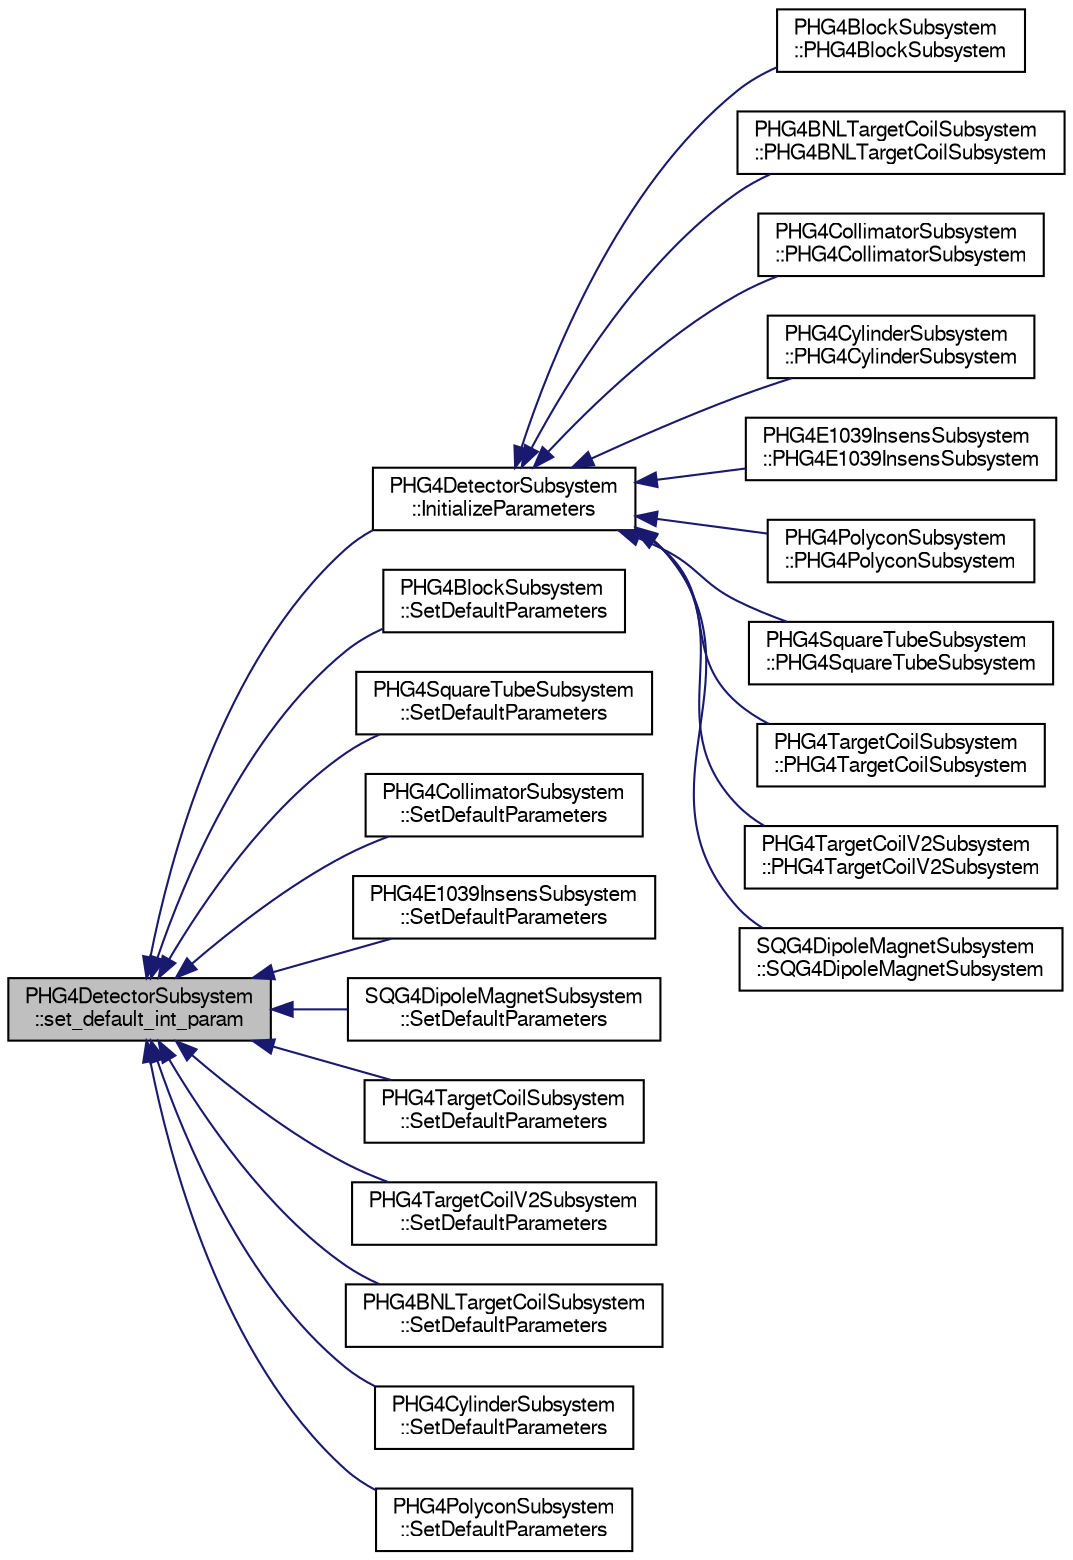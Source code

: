 digraph "PHG4DetectorSubsystem::set_default_int_param"
{
  bgcolor="transparent";
  edge [fontname="FreeSans",fontsize="10",labelfontname="FreeSans",labelfontsize="10"];
  node [fontname="FreeSans",fontsize="10",shape=record];
  rankdir="LR";
  Node1 [label="PHG4DetectorSubsystem\l::set_default_int_param",height=0.2,width=0.4,color="black", fillcolor="grey75", style="filled" fontcolor="black"];
  Node1 -> Node2 [dir="back",color="midnightblue",fontsize="10",style="solid",fontname="FreeSans"];
  Node2 [label="PHG4DetectorSubsystem\l::InitializeParameters",height=0.2,width=0.4,color="black",URL="$d5/d29/classPHG4DetectorSubsystem.html#add5cbb7bd43524ba72079425ca230200"];
  Node2 -> Node3 [dir="back",color="midnightblue",fontsize="10",style="solid",fontname="FreeSans"];
  Node3 [label="PHG4BlockSubsystem\l::PHG4BlockSubsystem",height=0.2,width=0.4,color="black",URL="$df/d14/classPHG4BlockSubsystem.html#a5232038071ac68ee3c35eeb9da0dc358",tooltip="constructor "];
  Node2 -> Node4 [dir="back",color="midnightblue",fontsize="10",style="solid",fontname="FreeSans"];
  Node4 [label="PHG4BNLTargetCoilSubsystem\l::PHG4BNLTargetCoilSubsystem",height=0.2,width=0.4,color="black",URL="$d9/df7/classPHG4BNLTargetCoilSubsystem.html#a37c910f4b9c9173531b8604e4770d40c",tooltip="constructor "];
  Node2 -> Node5 [dir="back",color="midnightblue",fontsize="10",style="solid",fontname="FreeSans"];
  Node5 [label="PHG4CollimatorSubsystem\l::PHG4CollimatorSubsystem",height=0.2,width=0.4,color="black",URL="$de/d78/classPHG4CollimatorSubsystem.html#a700d2d96d1b13b4ec6edb170dcfa5e4a",tooltip="constructor "];
  Node2 -> Node6 [dir="back",color="midnightblue",fontsize="10",style="solid",fontname="FreeSans"];
  Node6 [label="PHG4CylinderSubsystem\l::PHG4CylinderSubsystem",height=0.2,width=0.4,color="black",URL="$db/dc5/classPHG4CylinderSubsystem.html#a23a72128ae220d7f889d4767d8987d86",tooltip="constructor "];
  Node2 -> Node7 [dir="back",color="midnightblue",fontsize="10",style="solid",fontname="FreeSans"];
  Node7 [label="PHG4E1039InsensSubsystem\l::PHG4E1039InsensSubsystem",height=0.2,width=0.4,color="black",URL="$d9/d43/classPHG4E1039InsensSubsystem.html#a670f7e3cc34935b4e0ad0c46db559184",tooltip="constructor "];
  Node2 -> Node8 [dir="back",color="midnightblue",fontsize="10",style="solid",fontname="FreeSans"];
  Node8 [label="PHG4PolyconSubsystem\l::PHG4PolyconSubsystem",height=0.2,width=0.4,color="black",URL="$d6/d12/classPHG4PolyconSubsystem.html#a1f9a397e0bc8f57c9ff79cbed4e84037",tooltip="constructor "];
  Node2 -> Node9 [dir="back",color="midnightblue",fontsize="10",style="solid",fontname="FreeSans"];
  Node9 [label="PHG4SquareTubeSubsystem\l::PHG4SquareTubeSubsystem",height=0.2,width=0.4,color="black",URL="$d4/d2d/classPHG4SquareTubeSubsystem.html#ae98d6c8735221b71919737d7d798dd47",tooltip="constructor "];
  Node2 -> Node10 [dir="back",color="midnightblue",fontsize="10",style="solid",fontname="FreeSans"];
  Node10 [label="PHG4TargetCoilSubsystem\l::PHG4TargetCoilSubsystem",height=0.2,width=0.4,color="black",URL="$d8/d86/classPHG4TargetCoilSubsystem.html#aceab8ce9c6b4458e3b77023a578dc807",tooltip="constructor "];
  Node2 -> Node11 [dir="back",color="midnightblue",fontsize="10",style="solid",fontname="FreeSans"];
  Node11 [label="PHG4TargetCoilV2Subsystem\l::PHG4TargetCoilV2Subsystem",height=0.2,width=0.4,color="black",URL="$db/ddf/classPHG4TargetCoilV2Subsystem.html#a9c4f91f118c8220fb08c4653ebc04601",tooltip="constructor "];
  Node2 -> Node12 [dir="back",color="midnightblue",fontsize="10",style="solid",fontname="FreeSans"];
  Node12 [label="SQG4DipoleMagnetSubsystem\l::SQG4DipoleMagnetSubsystem",height=0.2,width=0.4,color="black",URL="$dc/d3f/classSQG4DipoleMagnetSubsystem.html#af74feb87af25b94a4b45f7be686988a8",tooltip="constructor "];
  Node1 -> Node13 [dir="back",color="midnightblue",fontsize="10",style="solid",fontname="FreeSans"];
  Node13 [label="PHG4BlockSubsystem\l::SetDefaultParameters",height=0.2,width=0.4,color="black",URL="$df/d14/classPHG4BlockSubsystem.html#ab703feea0231875301e07bb67e111068"];
  Node1 -> Node14 [dir="back",color="midnightblue",fontsize="10",style="solid",fontname="FreeSans"];
  Node14 [label="PHG4SquareTubeSubsystem\l::SetDefaultParameters",height=0.2,width=0.4,color="black",URL="$d4/d2d/classPHG4SquareTubeSubsystem.html#a93bb98957aa6ac6cd4c8516f51d8474c"];
  Node1 -> Node15 [dir="back",color="midnightblue",fontsize="10",style="solid",fontname="FreeSans"];
  Node15 [label="PHG4CollimatorSubsystem\l::SetDefaultParameters",height=0.2,width=0.4,color="black",URL="$de/d78/classPHG4CollimatorSubsystem.html#a930cd8a3be6173616d1c5fe00b28f1b5"];
  Node1 -> Node16 [dir="back",color="midnightblue",fontsize="10",style="solid",fontname="FreeSans"];
  Node16 [label="PHG4E1039InsensSubsystem\l::SetDefaultParameters",height=0.2,width=0.4,color="black",URL="$d9/d43/classPHG4E1039InsensSubsystem.html#a407298151129b0256cf211916c272209"];
  Node1 -> Node17 [dir="back",color="midnightblue",fontsize="10",style="solid",fontname="FreeSans"];
  Node17 [label="SQG4DipoleMagnetSubsystem\l::SetDefaultParameters",height=0.2,width=0.4,color="black",URL="$dc/d3f/classSQG4DipoleMagnetSubsystem.html#a160a2eae7fa4a1fe360d92ae8243abfa"];
  Node1 -> Node18 [dir="back",color="midnightblue",fontsize="10",style="solid",fontname="FreeSans"];
  Node18 [label="PHG4TargetCoilSubsystem\l::SetDefaultParameters",height=0.2,width=0.4,color="black",URL="$d8/d86/classPHG4TargetCoilSubsystem.html#a43165c6cea763ec16570f41378901489"];
  Node1 -> Node19 [dir="back",color="midnightblue",fontsize="10",style="solid",fontname="FreeSans"];
  Node19 [label="PHG4TargetCoilV2Subsystem\l::SetDefaultParameters",height=0.2,width=0.4,color="black",URL="$db/ddf/classPHG4TargetCoilV2Subsystem.html#a1274c4c4452e9e08cd4382ecd91e813f"];
  Node1 -> Node20 [dir="back",color="midnightblue",fontsize="10",style="solid",fontname="FreeSans"];
  Node20 [label="PHG4BNLTargetCoilSubsystem\l::SetDefaultParameters",height=0.2,width=0.4,color="black",URL="$d9/df7/classPHG4BNLTargetCoilSubsystem.html#a1d83bb214a3161c0a35e558af3b5310d"];
  Node1 -> Node21 [dir="back",color="midnightblue",fontsize="10",style="solid",fontname="FreeSans"];
  Node21 [label="PHG4CylinderSubsystem\l::SetDefaultParameters",height=0.2,width=0.4,color="black",URL="$db/dc5/classPHG4CylinderSubsystem.html#a077f147993ce809de7faa97ed1aaafdd"];
  Node1 -> Node22 [dir="back",color="midnightblue",fontsize="10",style="solid",fontname="FreeSans"];
  Node22 [label="PHG4PolyconSubsystem\l::SetDefaultParameters",height=0.2,width=0.4,color="black",URL="$d6/d12/classPHG4PolyconSubsystem.html#a0506d008a2b05efbabb3c8a670ef6311"];
}
